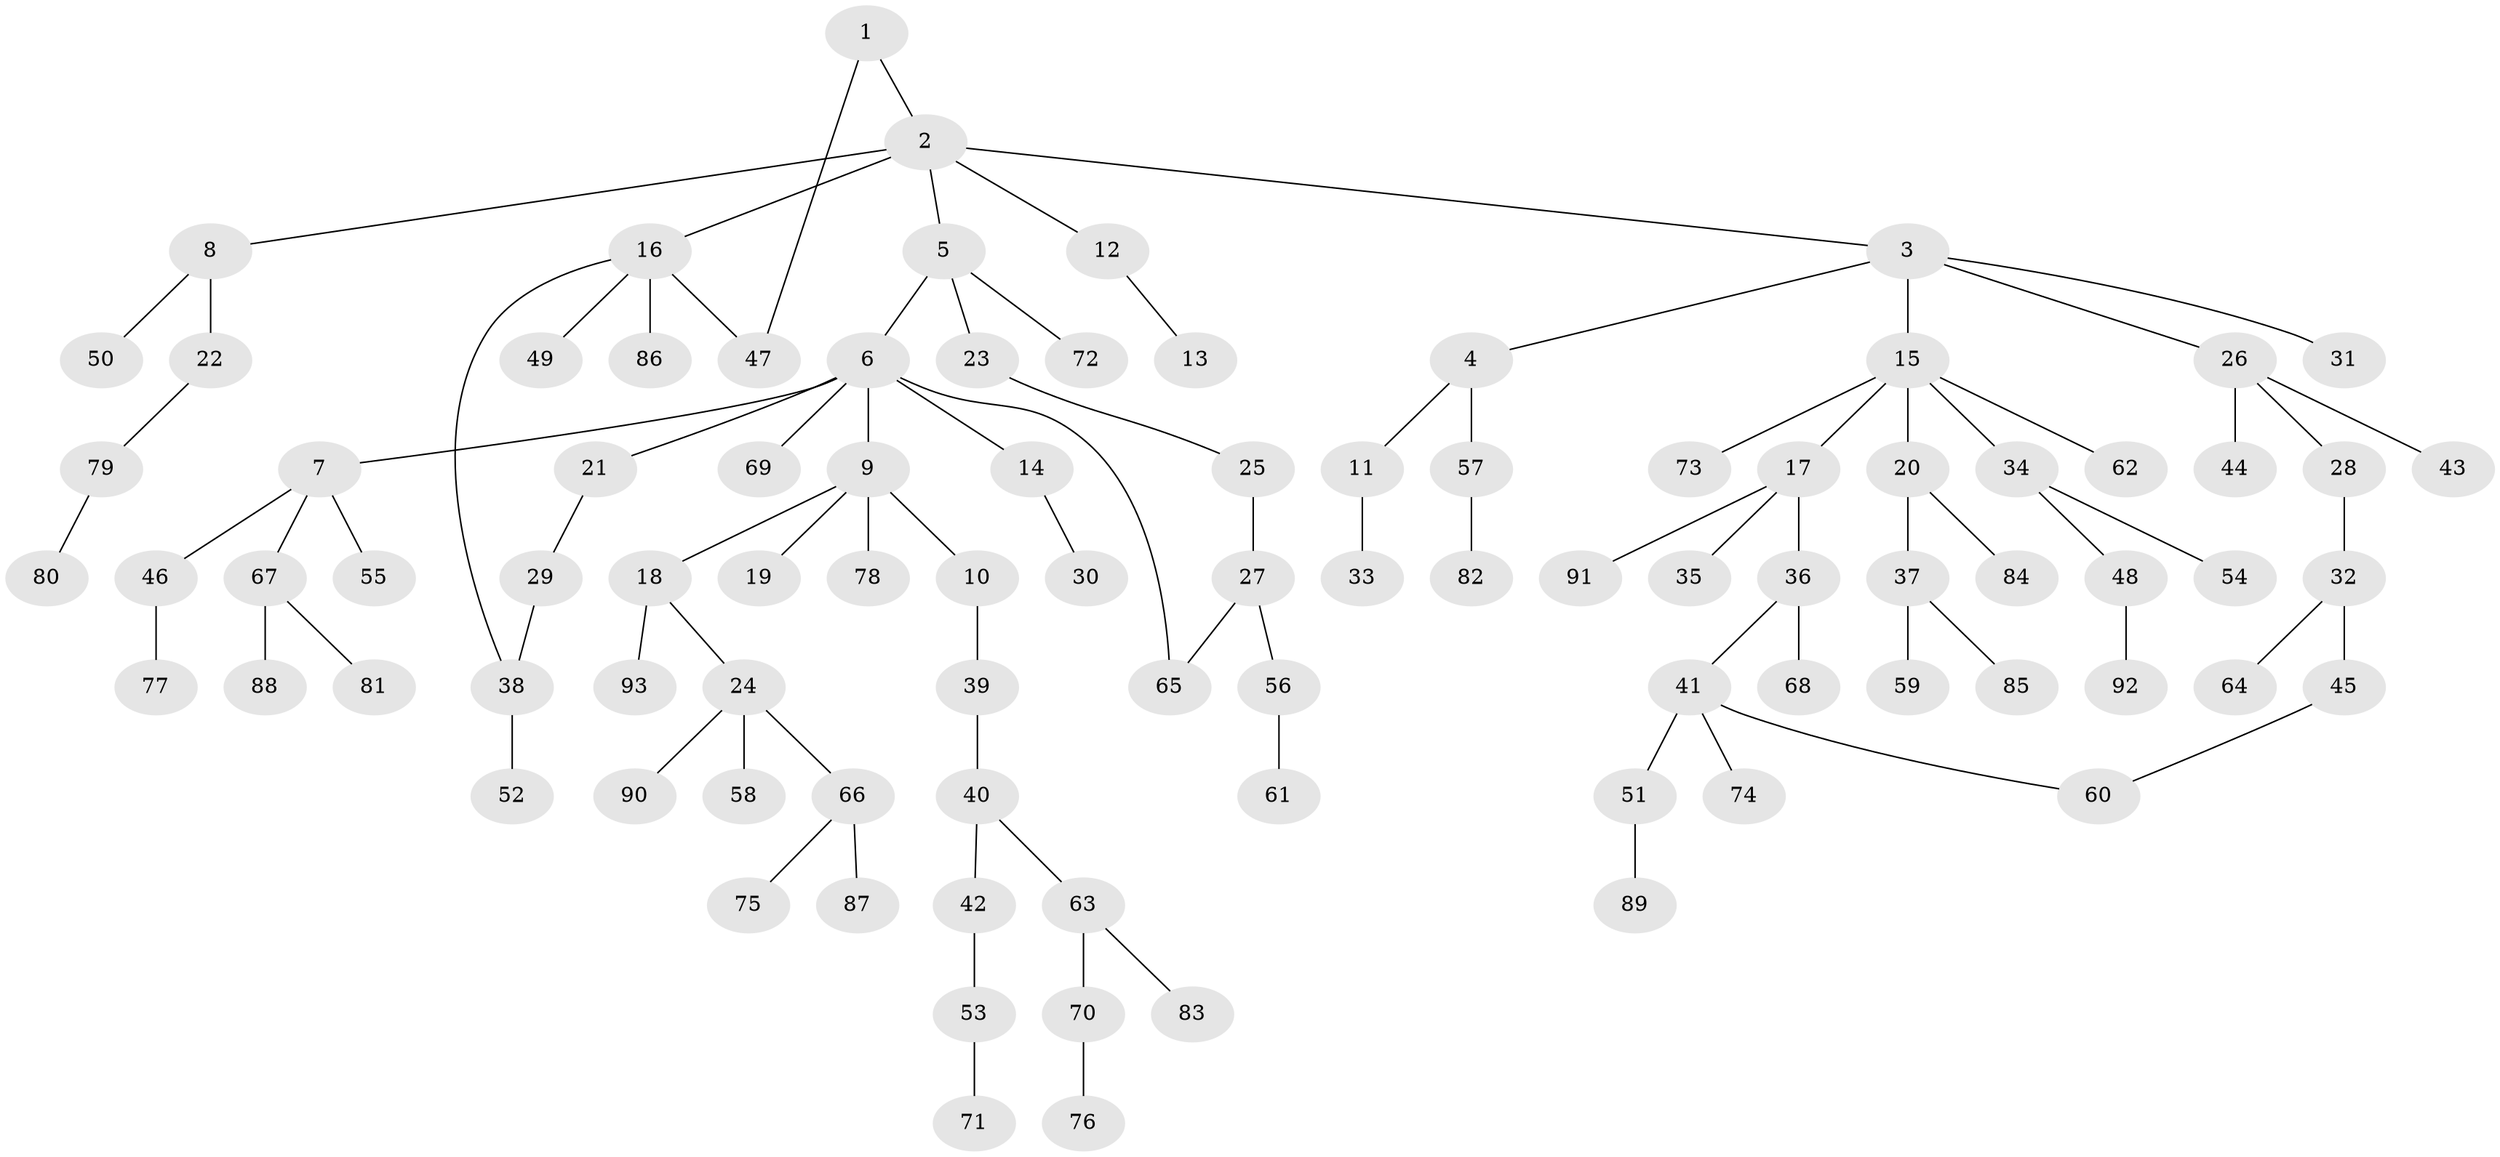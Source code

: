 // coarse degree distribution, {5: 0.03571428571428571, 1: 0.375, 2: 0.35714285714285715, 3: 0.16071428571428573, 4: 0.05357142857142857, 6: 0.017857142857142856}
// Generated by graph-tools (version 1.1) at 2025/35/03/04/25 23:35:59]
// undirected, 93 vertices, 96 edges
graph export_dot {
  node [color=gray90,style=filled];
  1;
  2;
  3;
  4;
  5;
  6;
  7;
  8;
  9;
  10;
  11;
  12;
  13;
  14;
  15;
  16;
  17;
  18;
  19;
  20;
  21;
  22;
  23;
  24;
  25;
  26;
  27;
  28;
  29;
  30;
  31;
  32;
  33;
  34;
  35;
  36;
  37;
  38;
  39;
  40;
  41;
  42;
  43;
  44;
  45;
  46;
  47;
  48;
  49;
  50;
  51;
  52;
  53;
  54;
  55;
  56;
  57;
  58;
  59;
  60;
  61;
  62;
  63;
  64;
  65;
  66;
  67;
  68;
  69;
  70;
  71;
  72;
  73;
  74;
  75;
  76;
  77;
  78;
  79;
  80;
  81;
  82;
  83;
  84;
  85;
  86;
  87;
  88;
  89;
  90;
  91;
  92;
  93;
  1 -- 2;
  1 -- 47;
  2 -- 3;
  2 -- 5;
  2 -- 8;
  2 -- 12;
  2 -- 16;
  3 -- 4;
  3 -- 15;
  3 -- 26;
  3 -- 31;
  4 -- 11;
  4 -- 57;
  5 -- 6;
  5 -- 23;
  5 -- 72;
  6 -- 7;
  6 -- 9;
  6 -- 14;
  6 -- 21;
  6 -- 69;
  6 -- 65;
  7 -- 46;
  7 -- 55;
  7 -- 67;
  8 -- 22;
  8 -- 50;
  9 -- 10;
  9 -- 18;
  9 -- 19;
  9 -- 78;
  10 -- 39;
  11 -- 33;
  12 -- 13;
  14 -- 30;
  15 -- 17;
  15 -- 20;
  15 -- 34;
  15 -- 62;
  15 -- 73;
  16 -- 38;
  16 -- 49;
  16 -- 86;
  16 -- 47;
  17 -- 35;
  17 -- 36;
  17 -- 91;
  18 -- 24;
  18 -- 93;
  20 -- 37;
  20 -- 84;
  21 -- 29;
  22 -- 79;
  23 -- 25;
  24 -- 58;
  24 -- 66;
  24 -- 90;
  25 -- 27;
  26 -- 28;
  26 -- 43;
  26 -- 44;
  27 -- 56;
  27 -- 65;
  28 -- 32;
  29 -- 38;
  32 -- 45;
  32 -- 64;
  34 -- 48;
  34 -- 54;
  36 -- 41;
  36 -- 68;
  37 -- 59;
  37 -- 85;
  38 -- 52;
  39 -- 40;
  40 -- 42;
  40 -- 63;
  41 -- 51;
  41 -- 74;
  41 -- 60;
  42 -- 53;
  45 -- 60;
  46 -- 77;
  48 -- 92;
  51 -- 89;
  53 -- 71;
  56 -- 61;
  57 -- 82;
  63 -- 70;
  63 -- 83;
  66 -- 75;
  66 -- 87;
  67 -- 81;
  67 -- 88;
  70 -- 76;
  79 -- 80;
}
